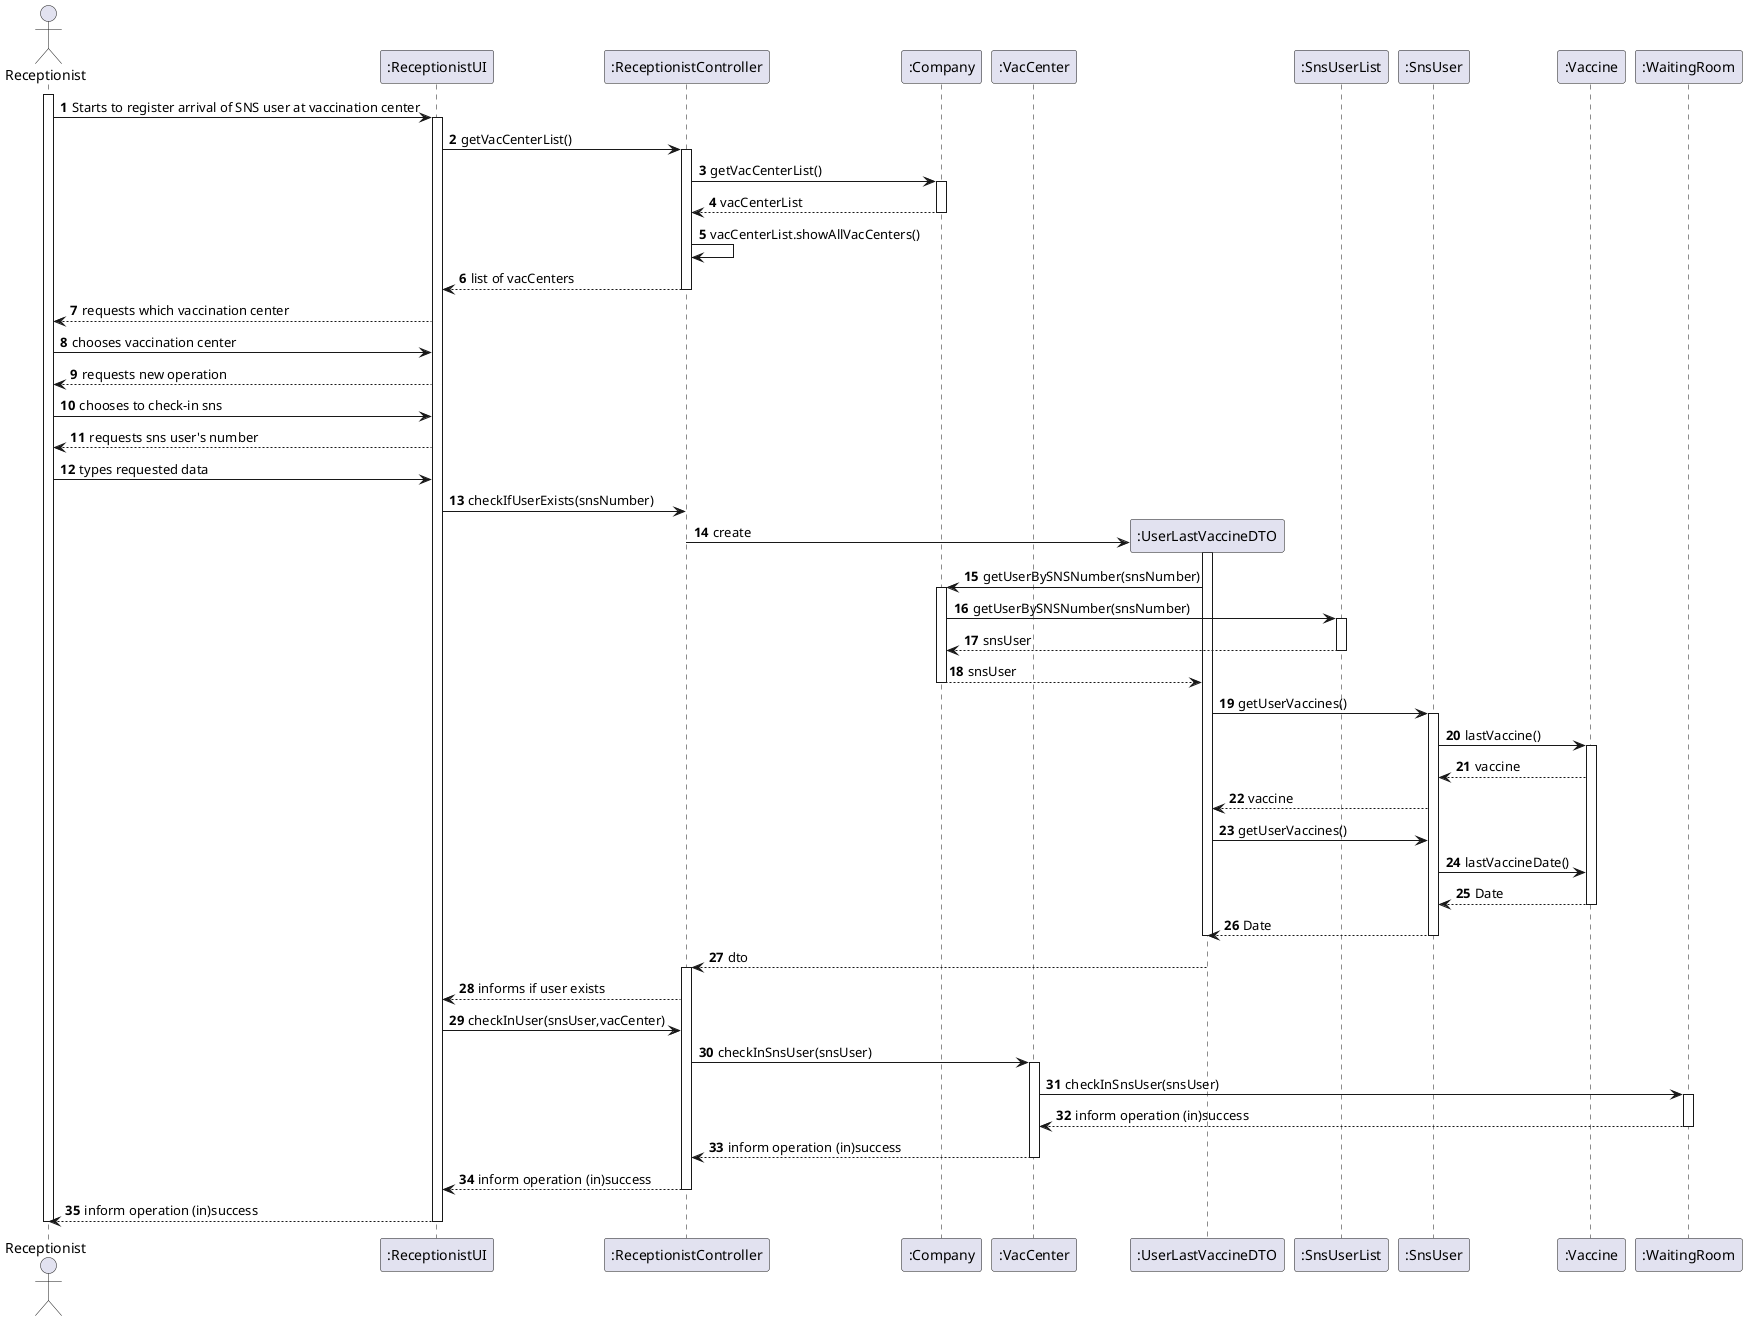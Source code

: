 @startuml
autonumber

actor "Receptionist" as REC

participant ":ReceptionistUI" as UI
participant ":ReceptionistController" as CTRL
participant ":Company" as ORG

participant ":VacCenter" as CENTER
participant ":UserLastVaccineDTO" as DTO
participant ":SnsUserList" as LIST
participant ":SnsUser" as USER
participant ":Vaccine" as VAC
participant ":WaitingRoom" as ROOM

activate REC
REC -> UI : Starts to register arrival of SNS user at vaccination center
activate UI
UI -> CTRL: getVacCenterList()
activate CTRL
CTRL -> ORG: getVacCenterList()
activate ORG
ORG --> CTRL: vacCenterList
deactivate ORG
CTRL -> CTRL: vacCenterList.showAllVacCenters()
CTRL --> UI: list of vacCenters
deactivate CTRL

UI --> REC : requests which vaccination center


REC -> UI : chooses vaccination center

UI --> REC: requests new operation
REC -> UI: chooses to check-in sns
UI --> REC: requests sns user's number
REC -> UI: types requested data

UI -> CTRL: checkIfUserExists(snsNumber)

CTRL -> DTO**:create
activate DTO
DTO -> ORG: getUserBySNSNumber(snsNumber)
activate ORG
ORG -> LIST: getUserBySNSNumber(snsNumber)
activate LIST
LIST --> ORG: snsUser
deactivate LIST
ORG --> DTO: snsUser
deactivate ORG
DTO -> USER: getUserVaccines()
activate USER
USER -> VAC: lastVaccine()
activate VAC
VAC --> USER: vaccine

USER --> DTO: vaccine
DTO -> USER: getUserVaccines()
USER -> VAC: lastVaccineDate()
VAC --> USER: Date
deactivate VAC
USER --> DTO: Date
deactivate USER
deactivate DTO
DTO --> CTRL: dto

activate CTRL
CTRL --> UI: informs if user exists
UI -> CTRL: checkInUser(snsUser,vacCenter)
CTRL -> CENTER: checkInSnsUser(snsUser)
activate CENTER
CENTER -> ROOM: checkInSnsUser(snsUser)
activate ROOM
ROOM --> CENTER: inform operation (in)success
deactivate ROOM
CENTER --> CTRL: inform operation (in)success
deactivate CENTER
CTRL --> UI: inform operation (in)success
deactivate CTRL
UI --> REC: inform operation (in)success
deactivate UI

deactivate REC


@enduml